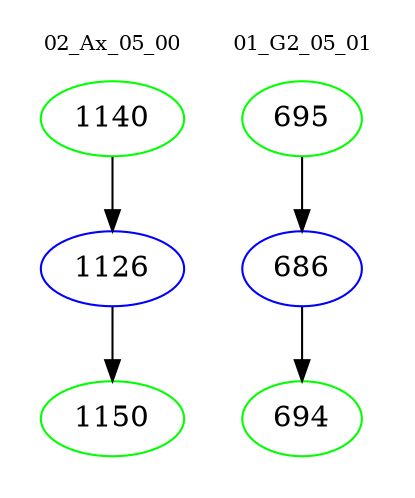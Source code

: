 digraph{
subgraph cluster_0 {
color = white
label = "02_Ax_05_00";
fontsize=10;
T0_1140 [label="1140", color="green"]
T0_1140 -> T0_1126 [color="black"]
T0_1126 [label="1126", color="blue"]
T0_1126 -> T0_1150 [color="black"]
T0_1150 [label="1150", color="green"]
}
subgraph cluster_1 {
color = white
label = "01_G2_05_01";
fontsize=10;
T1_695 [label="695", color="green"]
T1_695 -> T1_686 [color="black"]
T1_686 [label="686", color="blue"]
T1_686 -> T1_694 [color="black"]
T1_694 [label="694", color="green"]
}
}
